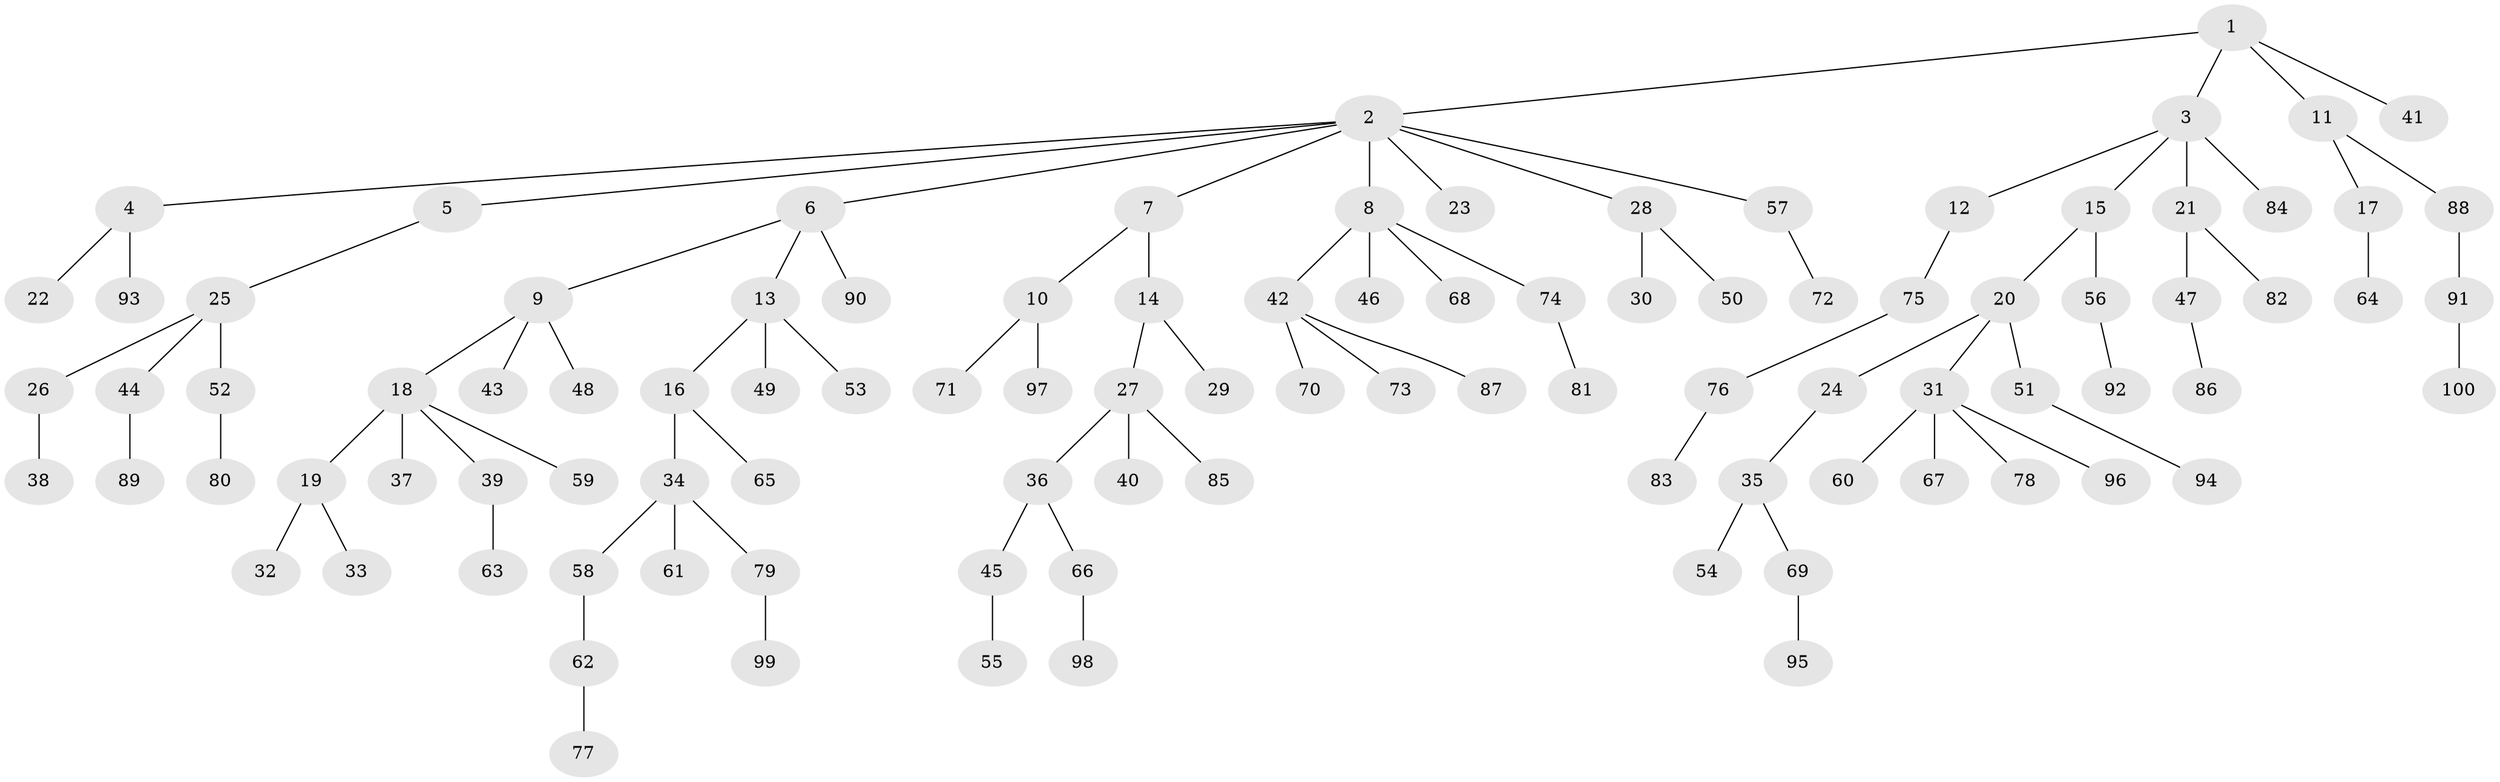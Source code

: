// Generated by graph-tools (version 1.1) at 2025/02/03/09/25 03:02:16]
// undirected, 100 vertices, 99 edges
graph export_dot {
graph [start="1"]
  node [color=gray90,style=filled];
  1;
  2;
  3;
  4;
  5;
  6;
  7;
  8;
  9;
  10;
  11;
  12;
  13;
  14;
  15;
  16;
  17;
  18;
  19;
  20;
  21;
  22;
  23;
  24;
  25;
  26;
  27;
  28;
  29;
  30;
  31;
  32;
  33;
  34;
  35;
  36;
  37;
  38;
  39;
  40;
  41;
  42;
  43;
  44;
  45;
  46;
  47;
  48;
  49;
  50;
  51;
  52;
  53;
  54;
  55;
  56;
  57;
  58;
  59;
  60;
  61;
  62;
  63;
  64;
  65;
  66;
  67;
  68;
  69;
  70;
  71;
  72;
  73;
  74;
  75;
  76;
  77;
  78;
  79;
  80;
  81;
  82;
  83;
  84;
  85;
  86;
  87;
  88;
  89;
  90;
  91;
  92;
  93;
  94;
  95;
  96;
  97;
  98;
  99;
  100;
  1 -- 2;
  1 -- 3;
  1 -- 11;
  1 -- 41;
  2 -- 4;
  2 -- 5;
  2 -- 6;
  2 -- 7;
  2 -- 8;
  2 -- 23;
  2 -- 28;
  2 -- 57;
  3 -- 12;
  3 -- 15;
  3 -- 21;
  3 -- 84;
  4 -- 22;
  4 -- 93;
  5 -- 25;
  6 -- 9;
  6 -- 13;
  6 -- 90;
  7 -- 10;
  7 -- 14;
  8 -- 42;
  8 -- 46;
  8 -- 68;
  8 -- 74;
  9 -- 18;
  9 -- 43;
  9 -- 48;
  10 -- 71;
  10 -- 97;
  11 -- 17;
  11 -- 88;
  12 -- 75;
  13 -- 16;
  13 -- 49;
  13 -- 53;
  14 -- 27;
  14 -- 29;
  15 -- 20;
  15 -- 56;
  16 -- 34;
  16 -- 65;
  17 -- 64;
  18 -- 19;
  18 -- 37;
  18 -- 39;
  18 -- 59;
  19 -- 32;
  19 -- 33;
  20 -- 24;
  20 -- 31;
  20 -- 51;
  21 -- 47;
  21 -- 82;
  24 -- 35;
  25 -- 26;
  25 -- 44;
  25 -- 52;
  26 -- 38;
  27 -- 36;
  27 -- 40;
  27 -- 85;
  28 -- 30;
  28 -- 50;
  31 -- 60;
  31 -- 67;
  31 -- 78;
  31 -- 96;
  34 -- 58;
  34 -- 61;
  34 -- 79;
  35 -- 54;
  35 -- 69;
  36 -- 45;
  36 -- 66;
  39 -- 63;
  42 -- 70;
  42 -- 73;
  42 -- 87;
  44 -- 89;
  45 -- 55;
  47 -- 86;
  51 -- 94;
  52 -- 80;
  56 -- 92;
  57 -- 72;
  58 -- 62;
  62 -- 77;
  66 -- 98;
  69 -- 95;
  74 -- 81;
  75 -- 76;
  76 -- 83;
  79 -- 99;
  88 -- 91;
  91 -- 100;
}
